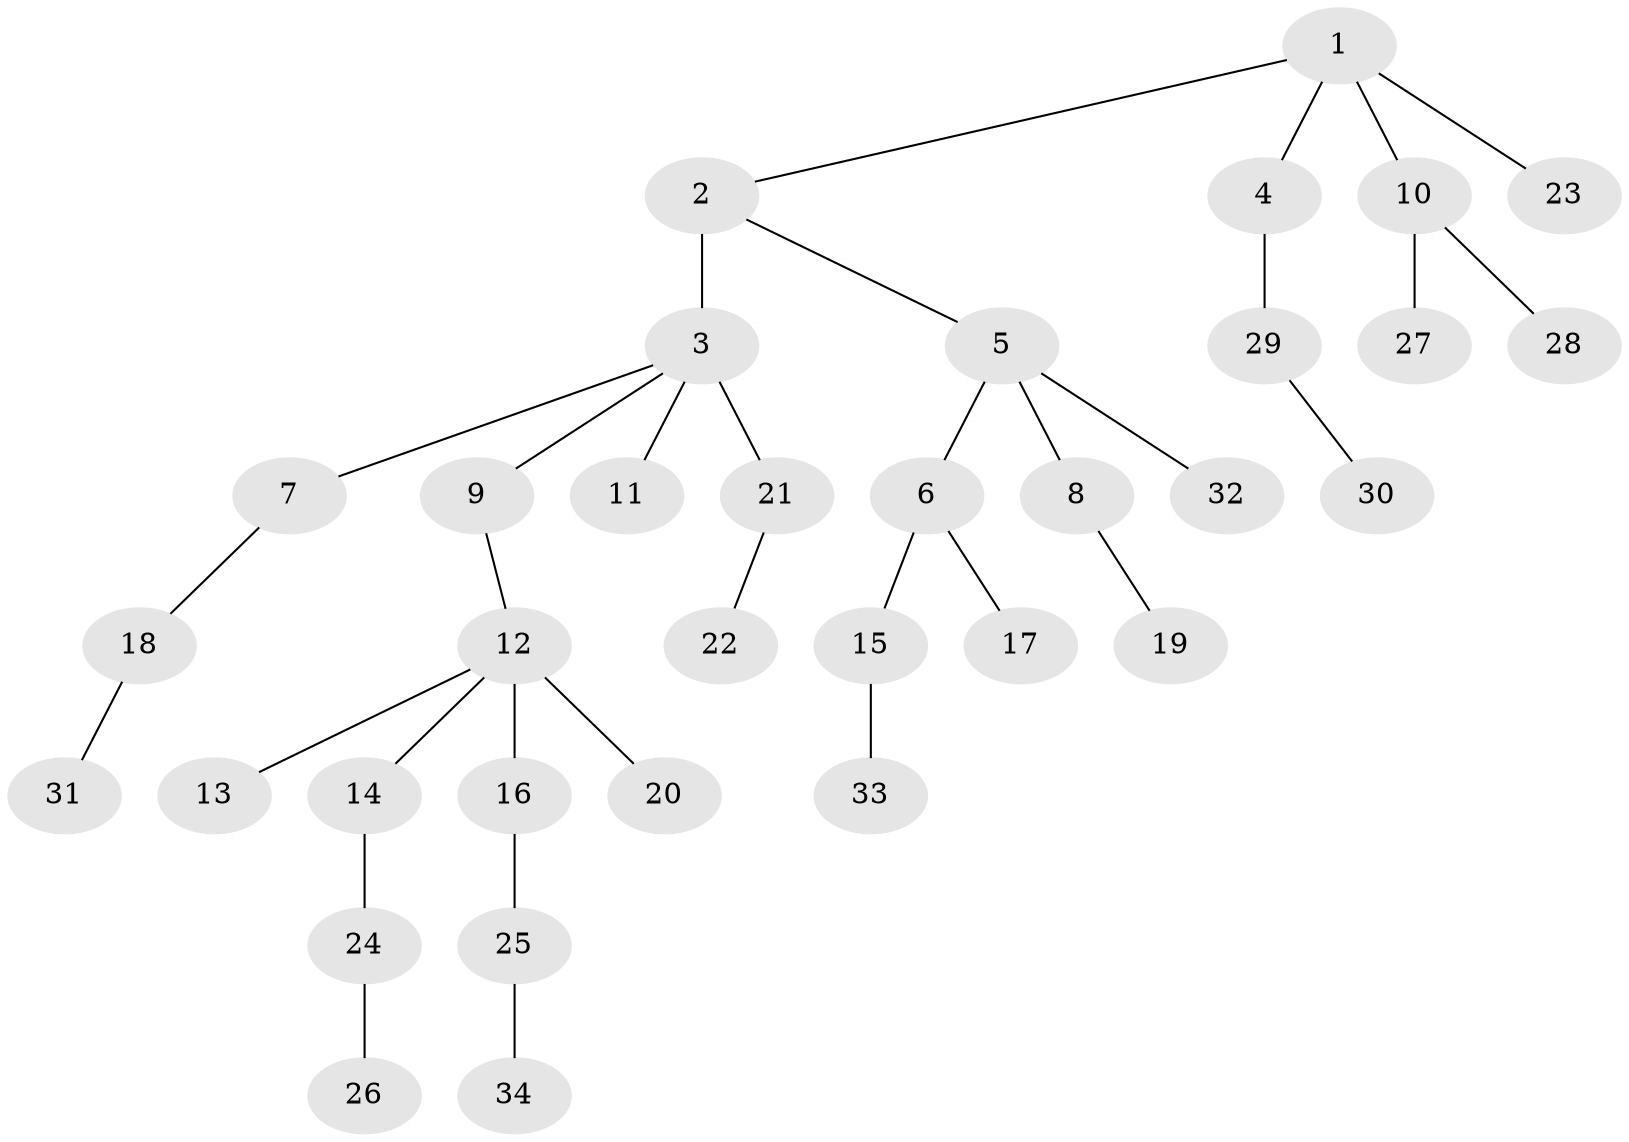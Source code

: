 // original degree distribution, {6: 0.024691358024691357, 8: 0.012345679012345678, 2: 0.2222222222222222, 3: 0.18518518518518517, 5: 0.024691358024691357, 1: 0.5061728395061729, 4: 0.024691358024691357}
// Generated by graph-tools (version 1.1) at 2025/51/03/04/25 22:51:52]
// undirected, 34 vertices, 33 edges
graph export_dot {
  node [color=gray90,style=filled];
  1;
  2;
  3;
  4;
  5;
  6;
  7;
  8;
  9;
  10;
  11;
  12;
  13;
  14;
  15;
  16;
  17;
  18;
  19;
  20;
  21;
  22;
  23;
  24;
  25;
  26;
  27;
  28;
  29;
  30;
  31;
  32;
  33;
  34;
  1 -- 2 [weight=1.0];
  1 -- 4 [weight=1.0];
  1 -- 10 [weight=1.0];
  1 -- 23 [weight=1.0];
  2 -- 3 [weight=4.0];
  2 -- 5 [weight=1.0];
  3 -- 7 [weight=1.0];
  3 -- 9 [weight=1.0];
  3 -- 11 [weight=1.0];
  3 -- 21 [weight=1.0];
  4 -- 29 [weight=1.0];
  5 -- 6 [weight=1.0];
  5 -- 8 [weight=1.0];
  5 -- 32 [weight=1.0];
  6 -- 15 [weight=1.0];
  6 -- 17 [weight=1.0];
  7 -- 18 [weight=1.0];
  8 -- 19 [weight=1.0];
  9 -- 12 [weight=1.0];
  10 -- 27 [weight=1.0];
  10 -- 28 [weight=1.0];
  12 -- 13 [weight=1.0];
  12 -- 14 [weight=1.0];
  12 -- 16 [weight=1.0];
  12 -- 20 [weight=3.0];
  14 -- 24 [weight=1.0];
  15 -- 33 [weight=1.0];
  16 -- 25 [weight=1.0];
  18 -- 31 [weight=1.0];
  21 -- 22 [weight=1.0];
  24 -- 26 [weight=2.0];
  25 -- 34 [weight=1.0];
  29 -- 30 [weight=1.0];
}
